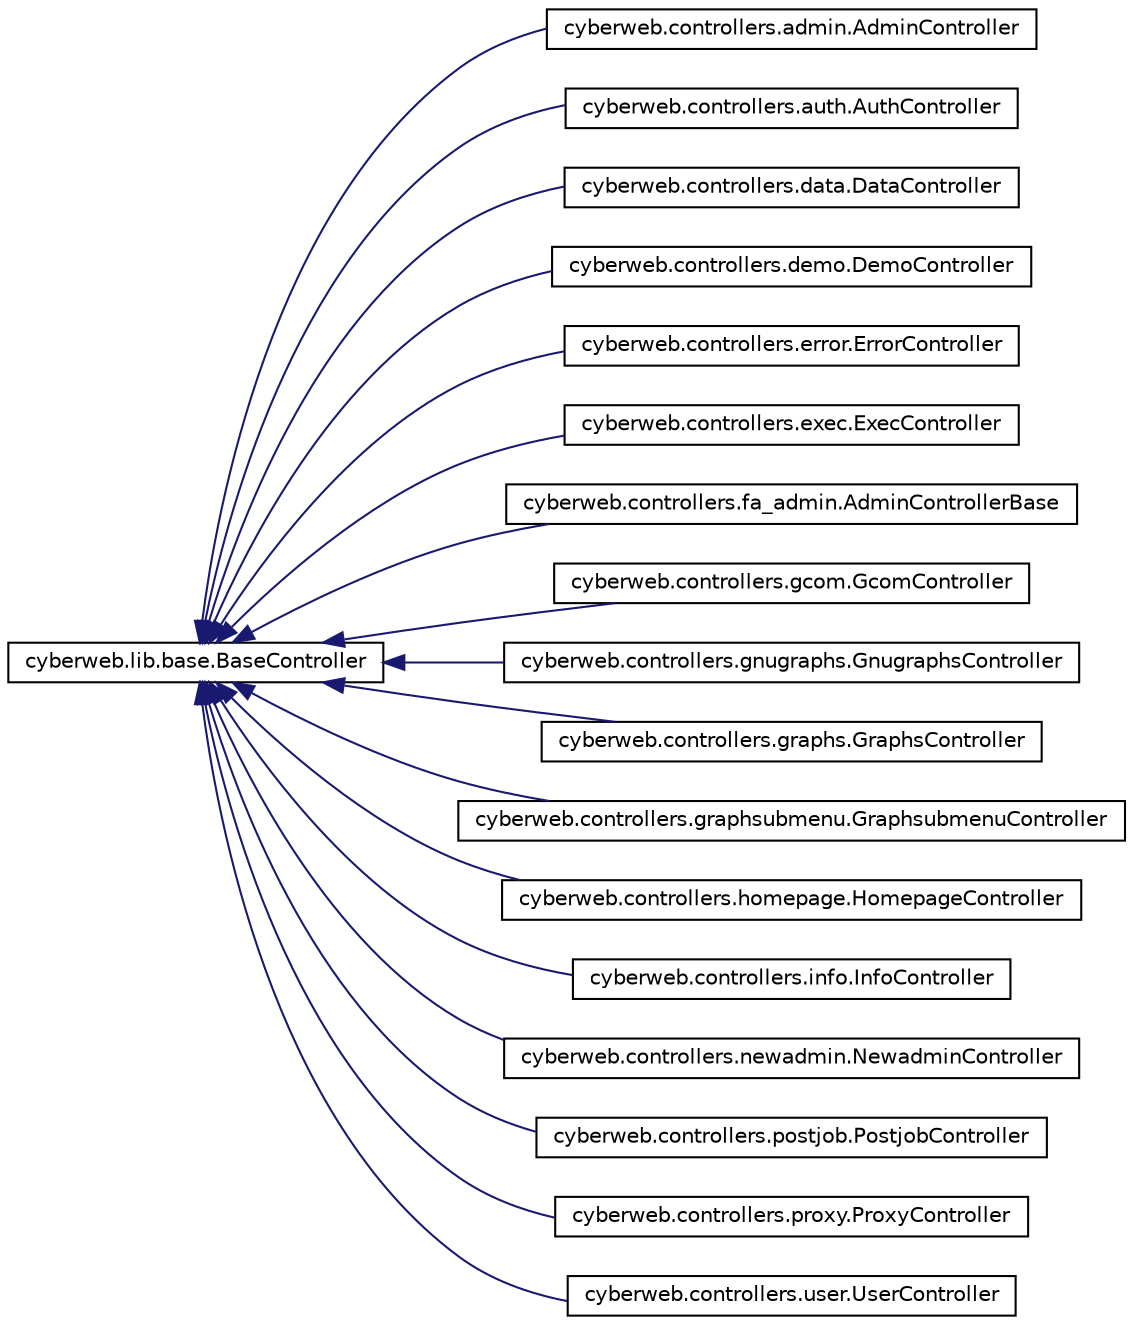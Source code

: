 digraph G
{
  edge [fontname="Helvetica",fontsize="10",labelfontname="Helvetica",labelfontsize="10"];
  node [fontname="Helvetica",fontsize="10",shape=record];
  rankdir="LR";
  Node1 [label="cyberweb.lib.base.BaseController",height=0.2,width=0.4,color="black", fillcolor="white", style="filled",URL="$classcyberweb_1_1lib_1_1base_1_1_base_controller.html"];
  Node1 -> Node2 [dir="back",color="midnightblue",fontsize="10",style="solid",fontname="Helvetica"];
  Node2 [label="cyberweb.controllers.admin.AdminController",height=0.2,width=0.4,color="black", fillcolor="white", style="filled",URL="$classcyberweb_1_1controllers_1_1admin_1_1_admin_controller.html"];
  Node1 -> Node3 [dir="back",color="midnightblue",fontsize="10",style="solid",fontname="Helvetica"];
  Node3 [label="cyberweb.controllers.auth.AuthController",height=0.2,width=0.4,color="black", fillcolor="white", style="filled",URL="$classcyberweb_1_1controllers_1_1auth_1_1_auth_controller.html"];
  Node1 -> Node4 [dir="back",color="midnightblue",fontsize="10",style="solid",fontname="Helvetica"];
  Node4 [label="cyberweb.controllers.data.DataController",height=0.2,width=0.4,color="black", fillcolor="white", style="filled",URL="$classcyberweb_1_1controllers_1_1data_1_1_data_controller.html"];
  Node1 -> Node5 [dir="back",color="midnightblue",fontsize="10",style="solid",fontname="Helvetica"];
  Node5 [label="cyberweb.controllers.demo.DemoController",height=0.2,width=0.4,color="black", fillcolor="white", style="filled",URL="$classcyberweb_1_1controllers_1_1demo_1_1_demo_controller.html"];
  Node1 -> Node6 [dir="back",color="midnightblue",fontsize="10",style="solid",fontname="Helvetica"];
  Node6 [label="cyberweb.controllers.error.ErrorController",height=0.2,width=0.4,color="black", fillcolor="white", style="filled",URL="$classcyberweb_1_1controllers_1_1error_1_1_error_controller.html"];
  Node1 -> Node7 [dir="back",color="midnightblue",fontsize="10",style="solid",fontname="Helvetica"];
  Node7 [label="cyberweb.controllers.exec.ExecController",height=0.2,width=0.4,color="black", fillcolor="white", style="filled",URL="$classcyberweb_1_1controllers_1_1exec_1_1_exec_controller.html"];
  Node1 -> Node8 [dir="back",color="midnightblue",fontsize="10",style="solid",fontname="Helvetica"];
  Node8 [label="cyberweb.controllers.fa_admin.AdminControllerBase",height=0.2,width=0.4,color="black", fillcolor="white", style="filled",URL="$classcyberweb_1_1controllers_1_1fa__admin_1_1_admin_controller_base.html"];
  Node1 -> Node9 [dir="back",color="midnightblue",fontsize="10",style="solid",fontname="Helvetica"];
  Node9 [label="cyberweb.controllers.gcom.GcomController",height=0.2,width=0.4,color="black", fillcolor="white", style="filled",URL="$classcyberweb_1_1controllers_1_1gcom_1_1_gcom_controller.html"];
  Node1 -> Node10 [dir="back",color="midnightblue",fontsize="10",style="solid",fontname="Helvetica"];
  Node10 [label="cyberweb.controllers.gnugraphs.GnugraphsController",height=0.2,width=0.4,color="black", fillcolor="white", style="filled",URL="$classcyberweb_1_1controllers_1_1gnugraphs_1_1_gnugraphs_controller.html"];
  Node1 -> Node11 [dir="back",color="midnightblue",fontsize="10",style="solid",fontname="Helvetica"];
  Node11 [label="cyberweb.controllers.graphs.GraphsController",height=0.2,width=0.4,color="black", fillcolor="white", style="filled",URL="$classcyberweb_1_1controllers_1_1graphs_1_1_graphs_controller.html"];
  Node1 -> Node12 [dir="back",color="midnightblue",fontsize="10",style="solid",fontname="Helvetica"];
  Node12 [label="cyberweb.controllers.graphsubmenu.GraphsubmenuController",height=0.2,width=0.4,color="black", fillcolor="white", style="filled",URL="$classcyberweb_1_1controllers_1_1graphsubmenu_1_1_graphsubmenu_controller.html"];
  Node1 -> Node13 [dir="back",color="midnightblue",fontsize="10",style="solid",fontname="Helvetica"];
  Node13 [label="cyberweb.controllers.homepage.HomepageController",height=0.2,width=0.4,color="black", fillcolor="white", style="filled",URL="$classcyberweb_1_1controllers_1_1homepage_1_1_homepage_controller.html"];
  Node1 -> Node14 [dir="back",color="midnightblue",fontsize="10",style="solid",fontname="Helvetica"];
  Node14 [label="cyberweb.controllers.info.InfoController",height=0.2,width=0.4,color="black", fillcolor="white", style="filled",URL="$classcyberweb_1_1controllers_1_1info_1_1_info_controller.html"];
  Node1 -> Node15 [dir="back",color="midnightblue",fontsize="10",style="solid",fontname="Helvetica"];
  Node15 [label="cyberweb.controllers.newadmin.NewadminController",height=0.2,width=0.4,color="black", fillcolor="white", style="filled",URL="$classcyberweb_1_1controllers_1_1newadmin_1_1_newadmin_controller.html"];
  Node1 -> Node16 [dir="back",color="midnightblue",fontsize="10",style="solid",fontname="Helvetica"];
  Node16 [label="cyberweb.controllers.postjob.PostjobController",height=0.2,width=0.4,color="black", fillcolor="white", style="filled",URL="$classcyberweb_1_1controllers_1_1postjob_1_1_postjob_controller.html"];
  Node1 -> Node17 [dir="back",color="midnightblue",fontsize="10",style="solid",fontname="Helvetica"];
  Node17 [label="cyberweb.controllers.proxy.ProxyController",height=0.2,width=0.4,color="black", fillcolor="white", style="filled",URL="$classcyberweb_1_1controllers_1_1proxy_1_1_proxy_controller.html"];
  Node1 -> Node18 [dir="back",color="midnightblue",fontsize="10",style="solid",fontname="Helvetica"];
  Node18 [label="cyberweb.controllers.user.UserController",height=0.2,width=0.4,color="black", fillcolor="white", style="filled",URL="$classcyberweb_1_1controllers_1_1user_1_1_user_controller.html"];
}
